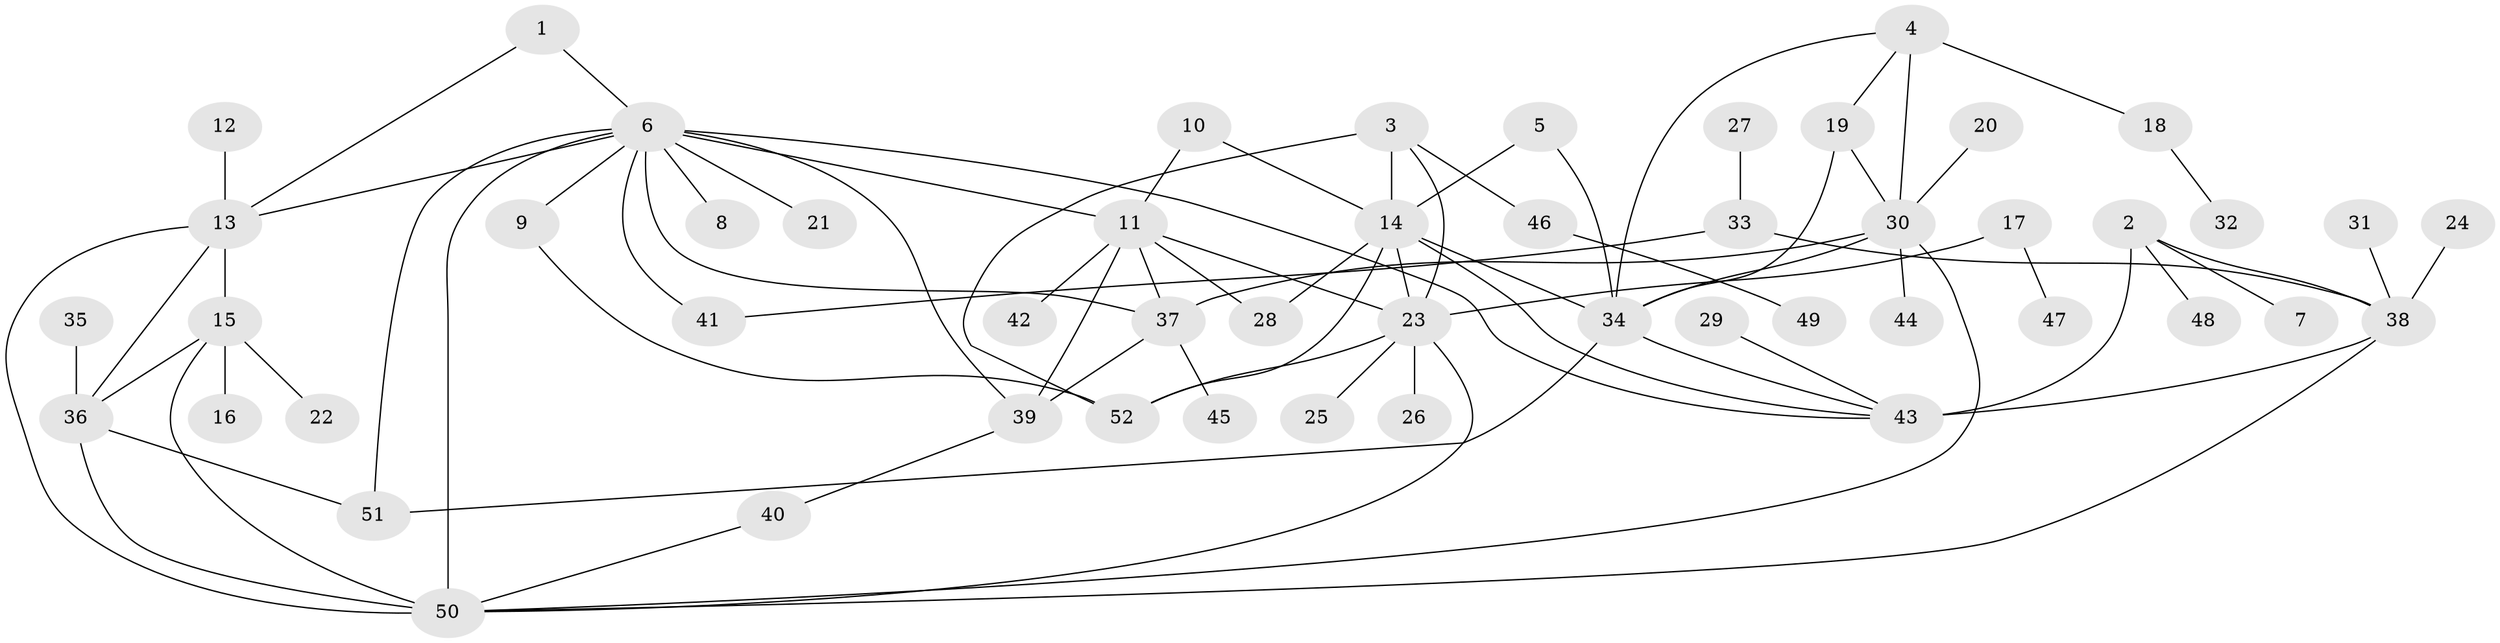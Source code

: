 // original degree distribution, {7: 0.038834951456310676, 4: 0.02912621359223301, 8: 0.019417475728155338, 10: 0.038834951456310676, 6: 0.06796116504854369, 15: 0.009708737864077669, 9: 0.009708737864077669, 5: 0.02912621359223301, 11: 0.009708737864077669, 1: 0.49514563106796117, 2: 0.20388349514563106, 3: 0.04854368932038835}
// Generated by graph-tools (version 1.1) at 2025/02/03/09/25 03:02:36]
// undirected, 52 vertices, 80 edges
graph export_dot {
graph [start="1"]
  node [color=gray90,style=filled];
  1;
  2;
  3;
  4;
  5;
  6;
  7;
  8;
  9;
  10;
  11;
  12;
  13;
  14;
  15;
  16;
  17;
  18;
  19;
  20;
  21;
  22;
  23;
  24;
  25;
  26;
  27;
  28;
  29;
  30;
  31;
  32;
  33;
  34;
  35;
  36;
  37;
  38;
  39;
  40;
  41;
  42;
  43;
  44;
  45;
  46;
  47;
  48;
  49;
  50;
  51;
  52;
  1 -- 6 [weight=1.0];
  1 -- 13 [weight=1.0];
  2 -- 7 [weight=1.0];
  2 -- 38 [weight=2.0];
  2 -- 43 [weight=4.0];
  2 -- 48 [weight=1.0];
  3 -- 14 [weight=2.0];
  3 -- 23 [weight=1.0];
  3 -- 46 [weight=1.0];
  3 -- 52 [weight=1.0];
  4 -- 18 [weight=1.0];
  4 -- 19 [weight=1.0];
  4 -- 30 [weight=2.0];
  4 -- 34 [weight=1.0];
  5 -- 14 [weight=1.0];
  5 -- 34 [weight=1.0];
  6 -- 8 [weight=1.0];
  6 -- 9 [weight=1.0];
  6 -- 11 [weight=1.0];
  6 -- 13 [weight=1.0];
  6 -- 21 [weight=1.0];
  6 -- 37 [weight=1.0];
  6 -- 39 [weight=2.0];
  6 -- 41 [weight=1.0];
  6 -- 43 [weight=1.0];
  6 -- 50 [weight=1.0];
  6 -- 51 [weight=1.0];
  9 -- 52 [weight=1.0];
  10 -- 11 [weight=1.0];
  10 -- 14 [weight=1.0];
  11 -- 23 [weight=1.0];
  11 -- 28 [weight=1.0];
  11 -- 37 [weight=1.0];
  11 -- 39 [weight=2.0];
  11 -- 42 [weight=1.0];
  12 -- 13 [weight=1.0];
  13 -- 15 [weight=2.0];
  13 -- 36 [weight=1.0];
  13 -- 50 [weight=1.0];
  14 -- 23 [weight=2.0];
  14 -- 28 [weight=1.0];
  14 -- 34 [weight=1.0];
  14 -- 43 [weight=1.0];
  14 -- 52 [weight=2.0];
  15 -- 16 [weight=1.0];
  15 -- 22 [weight=1.0];
  15 -- 36 [weight=2.0];
  15 -- 50 [weight=2.0];
  17 -- 23 [weight=1.0];
  17 -- 47 [weight=1.0];
  18 -- 32 [weight=1.0];
  19 -- 30 [weight=2.0];
  19 -- 34 [weight=1.0];
  20 -- 30 [weight=1.0];
  23 -- 25 [weight=1.0];
  23 -- 26 [weight=1.0];
  23 -- 50 [weight=1.0];
  23 -- 52 [weight=1.0];
  24 -- 38 [weight=1.0];
  27 -- 33 [weight=1.0];
  29 -- 43 [weight=1.0];
  30 -- 34 [weight=2.0];
  30 -- 37 [weight=1.0];
  30 -- 44 [weight=1.0];
  30 -- 50 [weight=1.0];
  31 -- 38 [weight=1.0];
  33 -- 38 [weight=1.0];
  33 -- 41 [weight=1.0];
  34 -- 43 [weight=1.0];
  34 -- 51 [weight=1.0];
  35 -- 36 [weight=1.0];
  36 -- 50 [weight=1.0];
  36 -- 51 [weight=1.0];
  37 -- 39 [weight=2.0];
  37 -- 45 [weight=1.0];
  38 -- 43 [weight=2.0];
  38 -- 50 [weight=1.0];
  39 -- 40 [weight=1.0];
  40 -- 50 [weight=1.0];
  46 -- 49 [weight=1.0];
}
